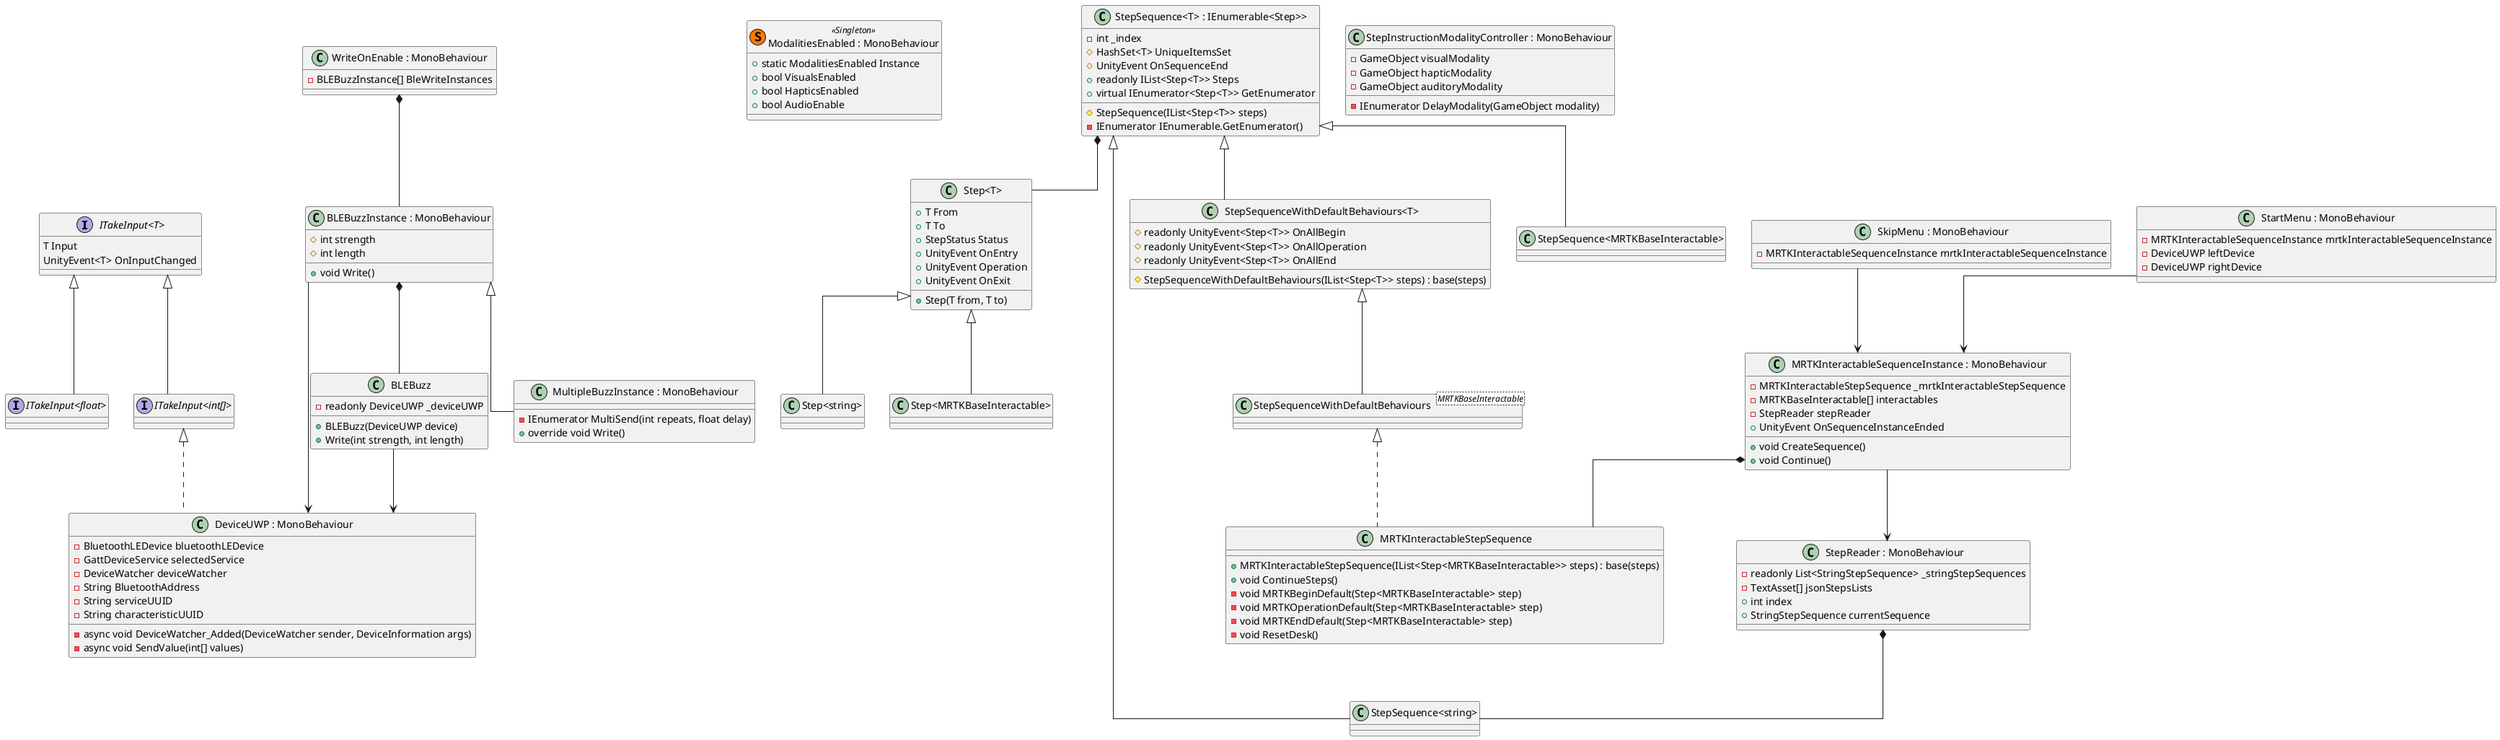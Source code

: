 @startuml "Class Diagram"

skinparam Linetype ortho

interface "ITakeInput<T>"
"ITakeInput<T>" : T Input 
"ITakeInput<T>" : UnityEvent<T> OnInputChanged 

interface "ITakeInput<float>"
interface "ITakeInput<int[]>"

"ITakeInput<T>" <|-- "ITakeInput<float>"
"ITakeInput<T>" <|-- "ITakeInput<int[]>"

class "DeviceUWP : MonoBehaviour" as deviceUWP
deviceUWP : -BluetoothLEDevice bluetoothLEDevice
deviceUWP : -GattDeviceService selectedService
deviceUWP : -DeviceWatcher deviceWatcher
deviceUWP : -String BluetoothAddress
deviceUWP : -String serviceUUID
deviceUWP : -String characteristicUUID
deviceUWP : -async void DeviceWatcher_Added(DeviceWatcher sender, DeviceInformation args)
deviceUWP : -async void SendValue(int[] values)

"ITakeInput<int[]>" <|.. deviceUWP

class BLEBuzz
BLEBuzz : -readonly DeviceUWP _deviceUWP
BLEBuzz : +BLEBuzz(DeviceUWP device)
BLEBuzz : +Write(int strength, int length)

BLEBuzz --> deviceUWP

class "BLEBuzzInstance : MonoBehaviour" as buzzInst
buzzInst : #int strength
buzzInst : #int length
buzzInst : +void Write()

buzzInst --> deviceUWP
buzzInst *-- BLEBuzz
class "MultipleBuzzInstance : MonoBehaviour" as multiBuzzInst
multiBuzzInst : -IEnumerator MultiSend(int repeats, float delay)
multiBuzzInst : +override void Write()

buzzInst <|-- multiBuzzInst

class "WriteOnEnable : MonoBehaviour" as buzzEnable
buzzEnable : -BLEBuzzInstance[] BleWriteInstances

class "ModalitiesEnabled : MonoBehaviour" as modalityEnable << (S,#FF7700) Singleton >>
modalityEnable : +static ModalitiesEnabled Instance
modalityEnable : +bool VisualsEnabled
modalityEnable : +bool HapticsEnabled
modalityEnable : +bool AudioEnable

class "MRTKInteractableSequenceInstance : MonoBehaviour" as mrtkInstance
mrtkInstance : -MRTKInteractableStepSequence _mrtkInteractableStepSequence
mrtkInstance : -MRTKBaseInteractable[] interactables
mrtkInstance : -StepReader stepReader
mrtkInstance : +UnityEvent OnSequenceInstanceEnded
mrtkInstance : +void CreateSequence()
mrtkInstance : +void Continue()

class "StepInstructionModalityController : MonoBehaviour" as instructionModalities
instructionModalities : -GameObject visualModality
instructionModalities : -GameObject hapticModality
instructionModalities : -GameObject auditoryModality
instructionModalities : -IEnumerator DelayModality(GameObject modality)

class "StepReader : MonoBehaviour" as stepReader
stepReader : -readonly List<StringStepSequence> _stringStepSequences
stepReader : -TextAsset[] jsonStepsLists
stepReader : +int index
stepReader : +StringStepSequence currentSequence

class "Step<T>"
"Step<T>" : +T From
"Step<T>" : +T To
"Step<T>" : +StepStatus Status
"Step<T>" : +UnityEvent OnEntry
"Step<T>" : +UnityEvent Operation
"Step<T>" : +UnityEvent OnExit
"Step<T>" : +Step(T from, T to)

class "Step<string>"
class "Step<MRTKBaseInteractable>"
class "StepSequence<T> : IEnumerable<Step>>" as stepSequence
stepSequence : -int _index
stepSequence : #HashSet<T> UniqueItemsSet
stepSequence : #UnityEvent OnSequenceEnd
stepSequence : +readonly IList<Step<T>> Steps
stepSequence : #StepSequence(IList<Step<T>> steps)
stepSequence : +virtual IEnumerator<Step<T>> GetEnumerator
stepSequence : -IEnumerator IEnumerable.GetEnumerator()

class "StepSequence<string>"
class "StepSequenceWithDefaultBehaviours<T>"
"StepSequenceWithDefaultBehaviours<T>" : #readonly UnityEvent<Step<T>> OnAllBegin
"StepSequenceWithDefaultBehaviours<T>" : #readonly UnityEvent<Step<T>> OnAllOperation
"StepSequenceWithDefaultBehaviours<T>" : #readonly UnityEvent<Step<T>> OnAllEnd
"StepSequenceWithDefaultBehaviours<T>" : #StepSequenceWithDefaultBehaviours(IList<Step<T>> steps) : base(steps)

class "StepSequenceWithDefaultBehaviours<MRTKBaseInteractable>" as stepSeqWithDefaultMRTK

"Step<T>" <|-- "Step<string>"
"Step<T>" <|-- "Step<MRTKBaseInteractable>"

stepSequence *-- "Step<T>"
stepSequence <|-- "StepSequence<string>"
stepSequence <|-- "StepSequence<MRTKBaseInteractable>"
stepSequence <|-- "StepSequenceWithDefaultBehaviours<T>"
"StepSequenceWithDefaultBehaviours<T>" <|-- stepSeqWithDefaultMRTK

class "MRTKInteractableStepSequence" as mrtkStepSequence
mrtkStepSequence : +MRTKInteractableStepSequence(IList<Step<MRTKBaseInteractable>> steps) : base(steps)
mrtkStepSequence : +void ContinueSteps()
mrtkStepSequence : -void MRTKBeginDefault(Step<MRTKBaseInteractable> step)
mrtkStepSequence : -void MRTKOperationDefault(Step<MRTKBaseInteractable> step)
mrtkStepSequence : -void MRTKEndDefault(Step<MRTKBaseInteractable> step)
mrtkStepSequence : -void ResetDesk()

stepSeqWithDefaultMRTK <|.. mrtkStepSequence
mrtkInstance *-- mrtkStepSequence

class "SkipMenu : MonoBehaviour" as skipMenu
skipMenu : -MRTKInteractableSequenceInstance mrtkInteractableSequenceInstance

class "StartMenu : MonoBehaviour" as startMenu
startMenu : -MRTKInteractableSequenceInstance mrtkInteractableSequenceInstance
startMenu : -DeviceUWP leftDevice
startMenu : -DeviceUWP rightDevice

startMenu --> mrtkInstance
skipMenu --> mrtkInstance

mrtkInstance --> stepReader
stepReader *-- "StepSequence<string>"
buzzEnable *-- buzzInst
@enduml